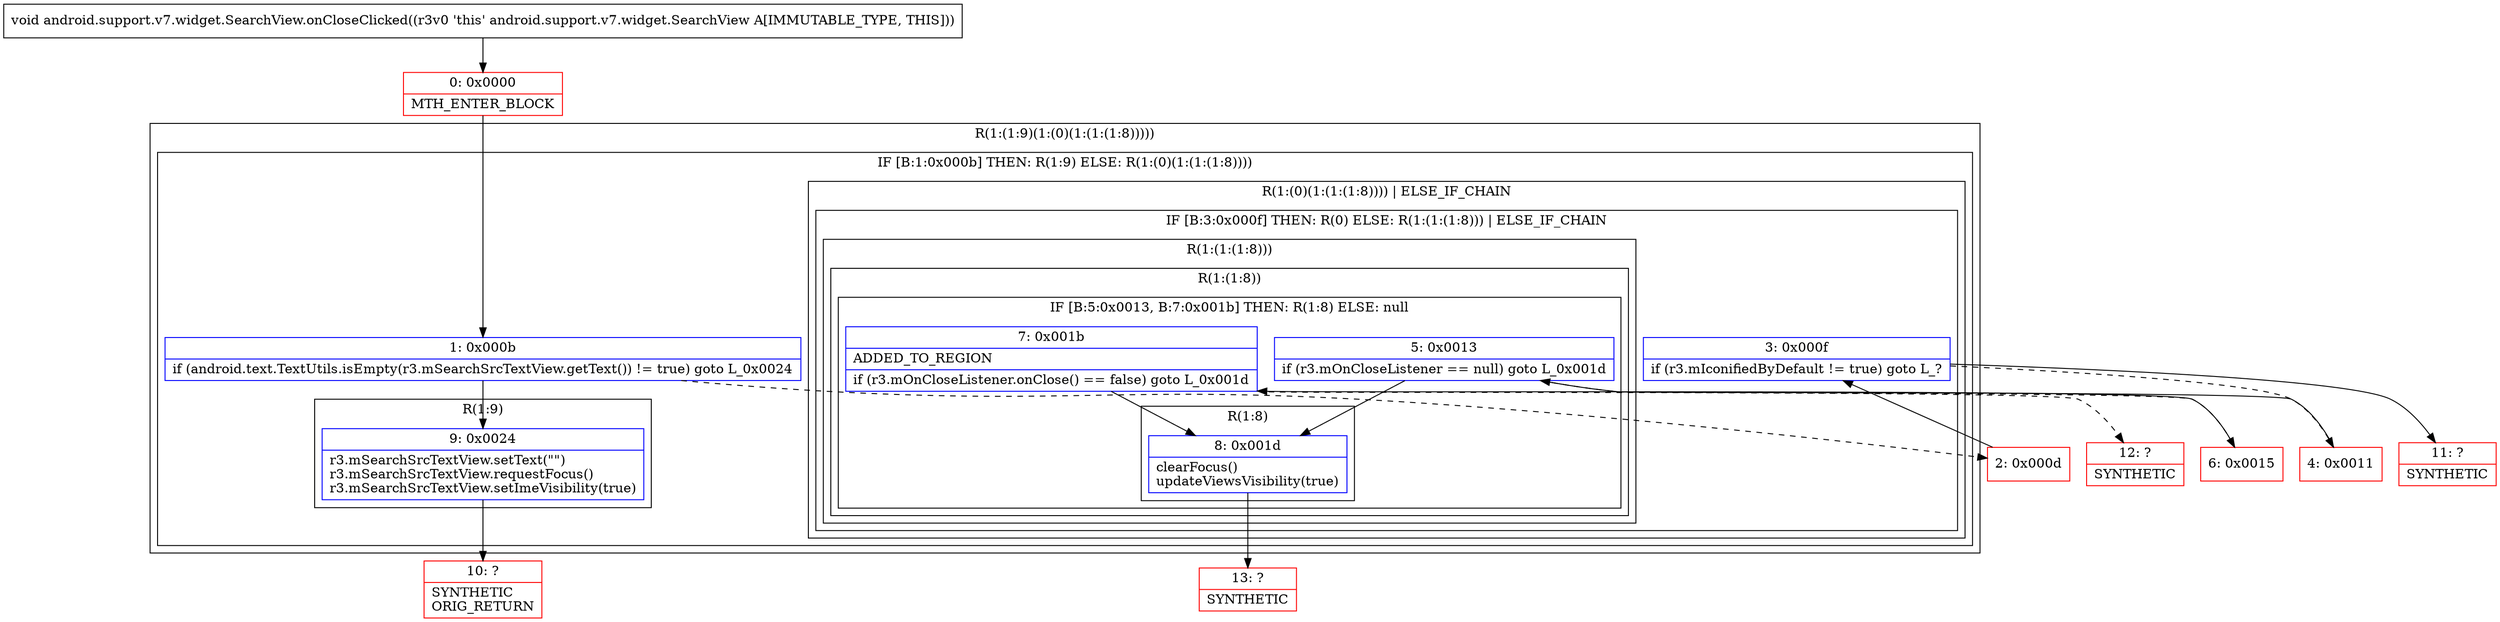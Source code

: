 digraph "CFG forandroid.support.v7.widget.SearchView.onCloseClicked()V" {
subgraph cluster_Region_1658134209 {
label = "R(1:(1:9)(1:(0)(1:(1:(1:8)))))";
node [shape=record,color=blue];
subgraph cluster_IfRegion_372842492 {
label = "IF [B:1:0x000b] THEN: R(1:9) ELSE: R(1:(0)(1:(1:(1:8))))";
node [shape=record,color=blue];
Node_1 [shape=record,label="{1\:\ 0x000b|if (android.text.TextUtils.isEmpty(r3.mSearchSrcTextView.getText()) != true) goto L_0x0024\l}"];
subgraph cluster_Region_1970368386 {
label = "R(1:9)";
node [shape=record,color=blue];
Node_9 [shape=record,label="{9\:\ 0x0024|r3.mSearchSrcTextView.setText(\"\")\lr3.mSearchSrcTextView.requestFocus()\lr3.mSearchSrcTextView.setImeVisibility(true)\l}"];
}
subgraph cluster_Region_942519120 {
label = "R(1:(0)(1:(1:(1:8)))) | ELSE_IF_CHAIN\l";
node [shape=record,color=blue];
subgraph cluster_IfRegion_1917096322 {
label = "IF [B:3:0x000f] THEN: R(0) ELSE: R(1:(1:(1:8))) | ELSE_IF_CHAIN\l";
node [shape=record,color=blue];
Node_3 [shape=record,label="{3\:\ 0x000f|if (r3.mIconifiedByDefault != true) goto L_?\l}"];
subgraph cluster_Region_752662217 {
label = "R(0)";
node [shape=record,color=blue];
}
subgraph cluster_Region_1378865583 {
label = "R(1:(1:(1:8)))";
node [shape=record,color=blue];
subgraph cluster_Region_122511241 {
label = "R(1:(1:8))";
node [shape=record,color=blue];
subgraph cluster_IfRegion_1364395619 {
label = "IF [B:5:0x0013, B:7:0x001b] THEN: R(1:8) ELSE: null";
node [shape=record,color=blue];
Node_5 [shape=record,label="{5\:\ 0x0013|if (r3.mOnCloseListener == null) goto L_0x001d\l}"];
Node_7 [shape=record,label="{7\:\ 0x001b|ADDED_TO_REGION\l|if (r3.mOnCloseListener.onClose() == false) goto L_0x001d\l}"];
subgraph cluster_Region_410032254 {
label = "R(1:8)";
node [shape=record,color=blue];
Node_8 [shape=record,label="{8\:\ 0x001d|clearFocus()\lupdateViewsVisibility(true)\l}"];
}
}
}
}
}
}
}
}
Node_0 [shape=record,color=red,label="{0\:\ 0x0000|MTH_ENTER_BLOCK\l}"];
Node_2 [shape=record,color=red,label="{2\:\ 0x000d}"];
Node_4 [shape=record,color=red,label="{4\:\ 0x0011}"];
Node_6 [shape=record,color=red,label="{6\:\ 0x0015}"];
Node_10 [shape=record,color=red,label="{10\:\ ?|SYNTHETIC\lORIG_RETURN\l}"];
Node_11 [shape=record,color=red,label="{11\:\ ?|SYNTHETIC\l}"];
Node_12 [shape=record,color=red,label="{12\:\ ?|SYNTHETIC\l}"];
Node_13 [shape=record,color=red,label="{13\:\ ?|SYNTHETIC\l}"];
MethodNode[shape=record,label="{void android.support.v7.widget.SearchView.onCloseClicked((r3v0 'this' android.support.v7.widget.SearchView A[IMMUTABLE_TYPE, THIS])) }"];
MethodNode -> Node_0;
Node_1 -> Node_2[style=dashed];
Node_1 -> Node_9;
Node_9 -> Node_10;
Node_3 -> Node_4[style=dashed];
Node_3 -> Node_11;
Node_5 -> Node_6[style=dashed];
Node_5 -> Node_8;
Node_7 -> Node_8;
Node_7 -> Node_12[style=dashed];
Node_8 -> Node_13;
Node_0 -> Node_1;
Node_2 -> Node_3;
Node_4 -> Node_5;
Node_6 -> Node_7;
}

